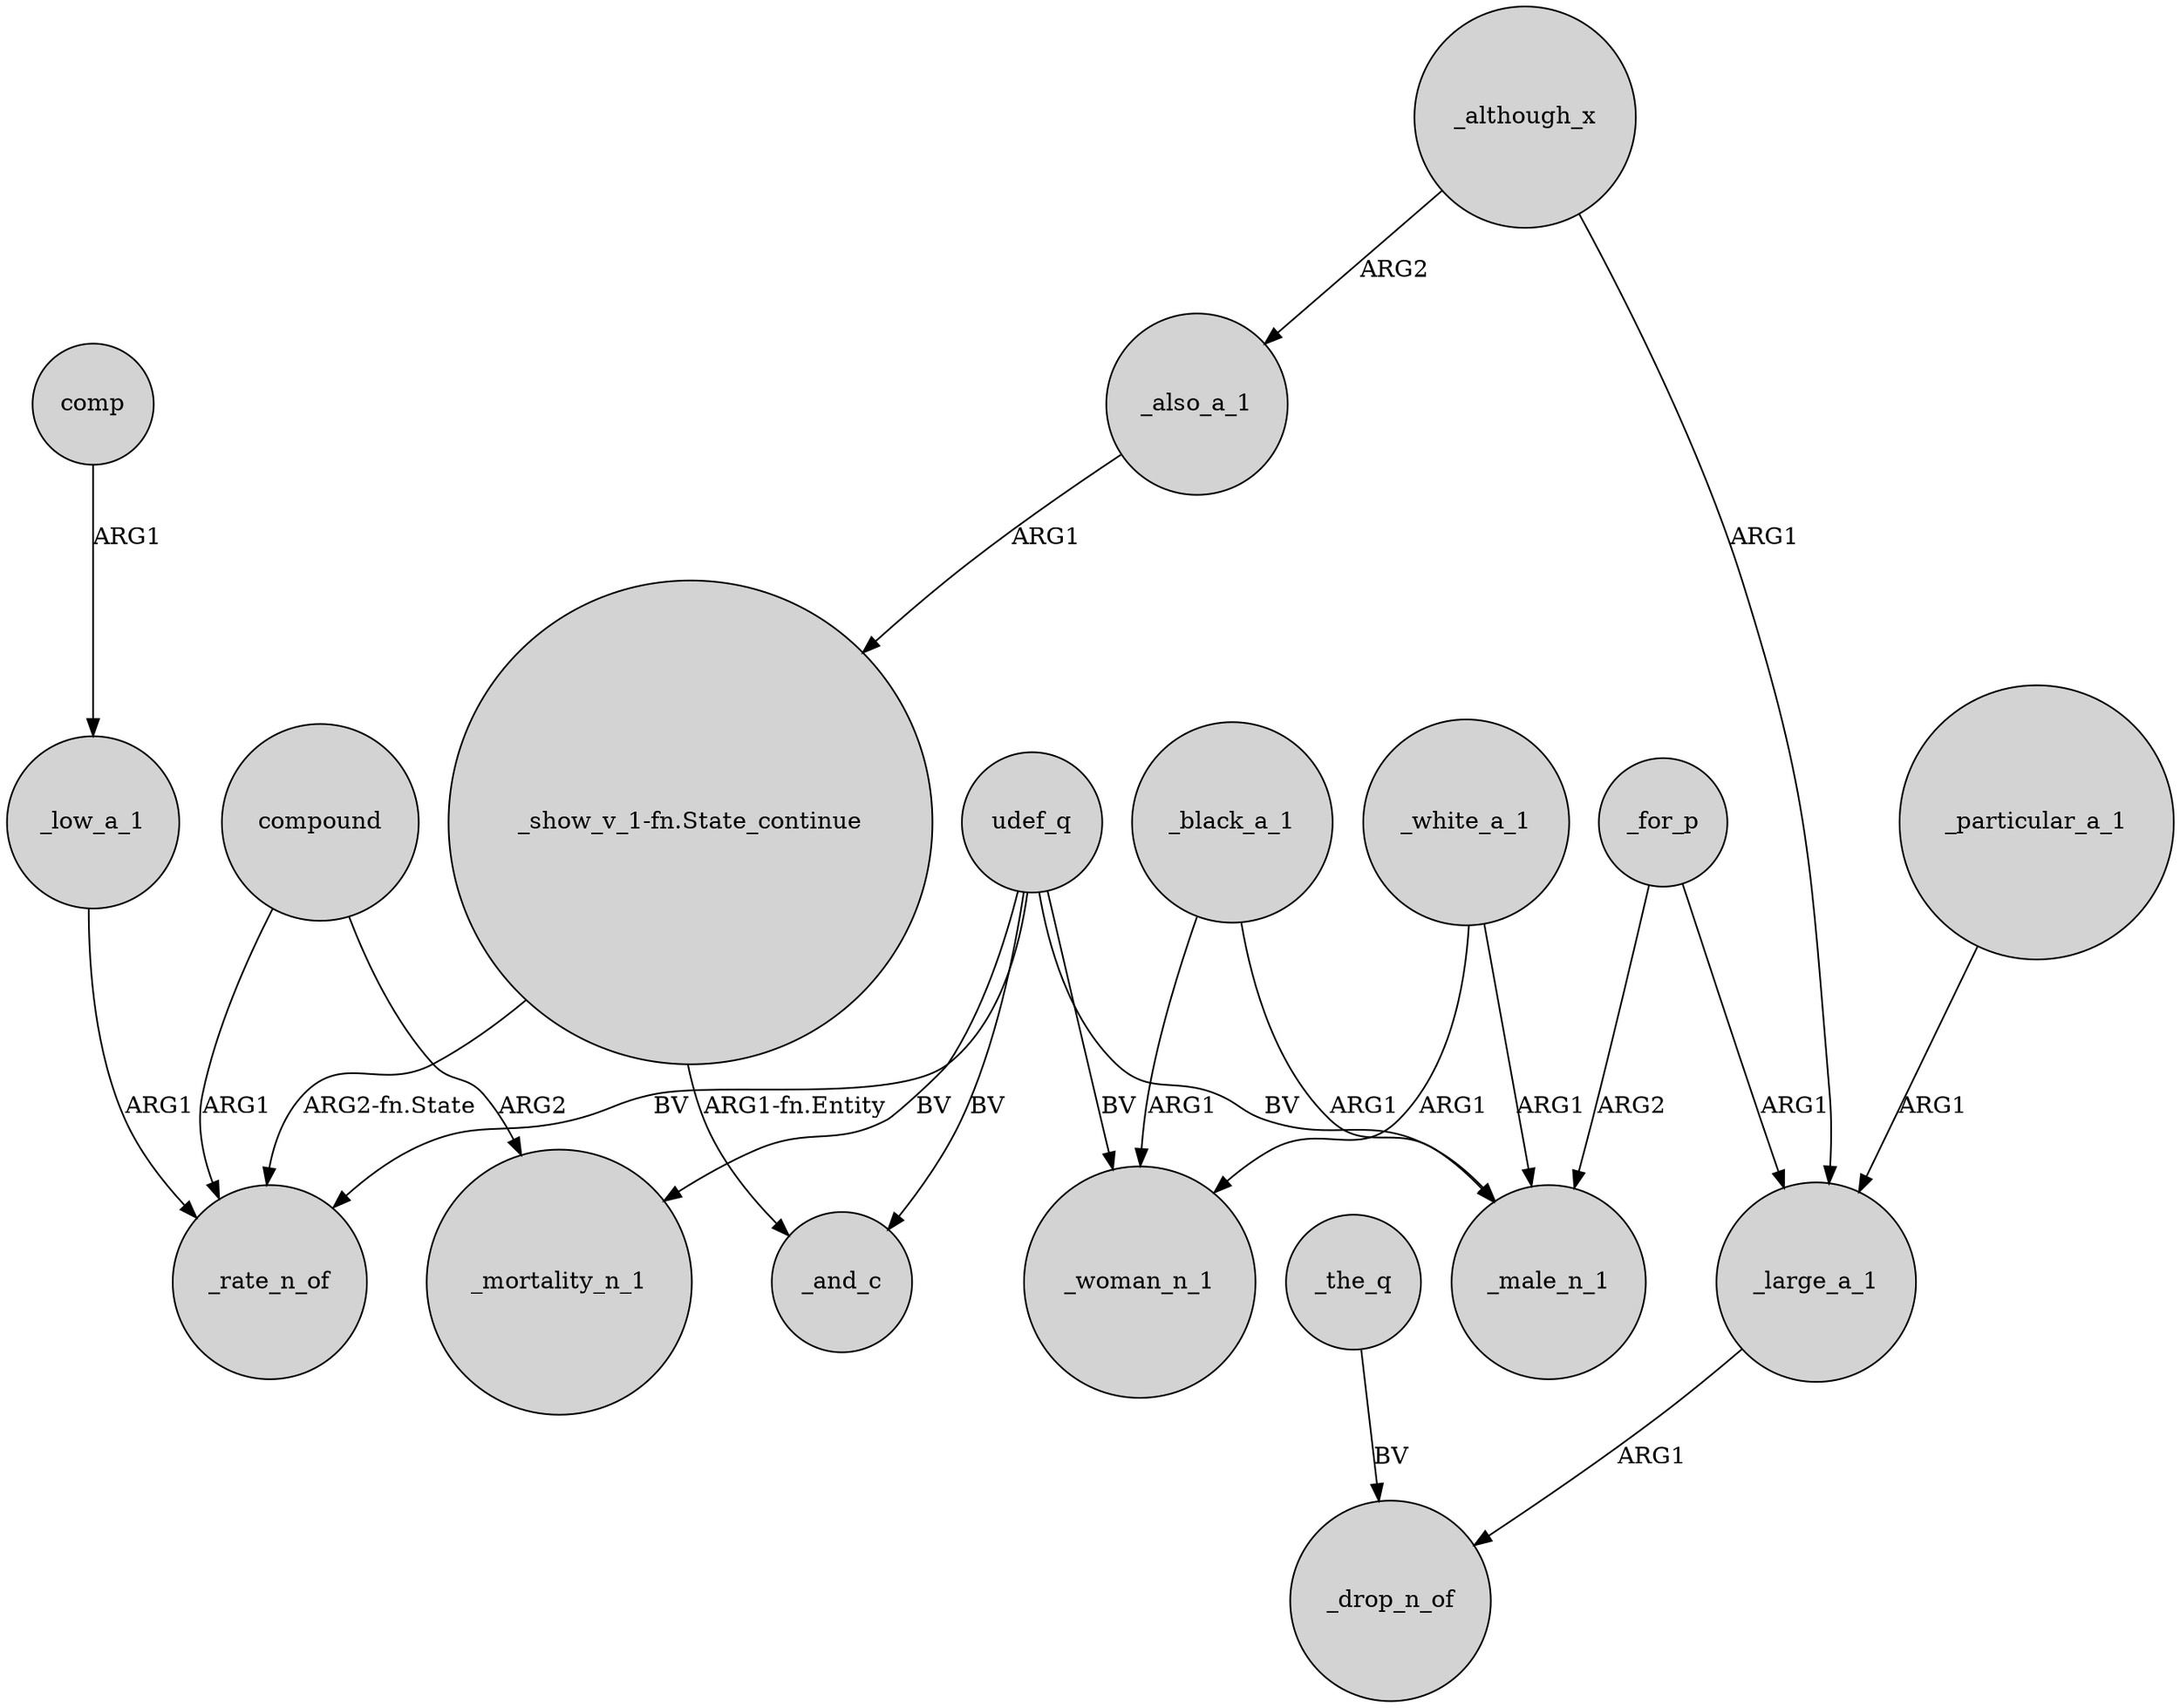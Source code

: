 digraph {
	node [shape=circle style=filled]
	comp -> _low_a_1 [label=ARG1]
	_white_a_1 -> _woman_n_1 [label=ARG1]
	_large_a_1 -> _drop_n_of [label=ARG1]
	_low_a_1 -> _rate_n_of [label=ARG1]
	udef_q -> _male_n_1 [label=BV]
	compound -> _mortality_n_1 [label=ARG2]
	udef_q -> _mortality_n_1 [label=BV]
	_white_a_1 -> _male_n_1 [label=ARG1]
	compound -> _rate_n_of [label=ARG1]
	udef_q -> _rate_n_of [label=BV]
	udef_q -> _and_c [label=BV]
	_black_a_1 -> _male_n_1 [label=ARG1]
	"_show_v_1-fn.State_continue" -> _and_c [label="ARG1-fn.Entity"]
	"_show_v_1-fn.State_continue" -> _rate_n_of [label="ARG2-fn.State"]
	_black_a_1 -> _woman_n_1 [label=ARG1]
	_the_q -> _drop_n_of [label=BV]
	_although_x -> _large_a_1 [label=ARG1]
	_for_p -> _large_a_1 [label=ARG1]
	udef_q -> _woman_n_1 [label=BV]
	_particular_a_1 -> _large_a_1 [label=ARG1]
	_also_a_1 -> "_show_v_1-fn.State_continue" [label=ARG1]
	_although_x -> _also_a_1 [label=ARG2]
	_for_p -> _male_n_1 [label=ARG2]
}

